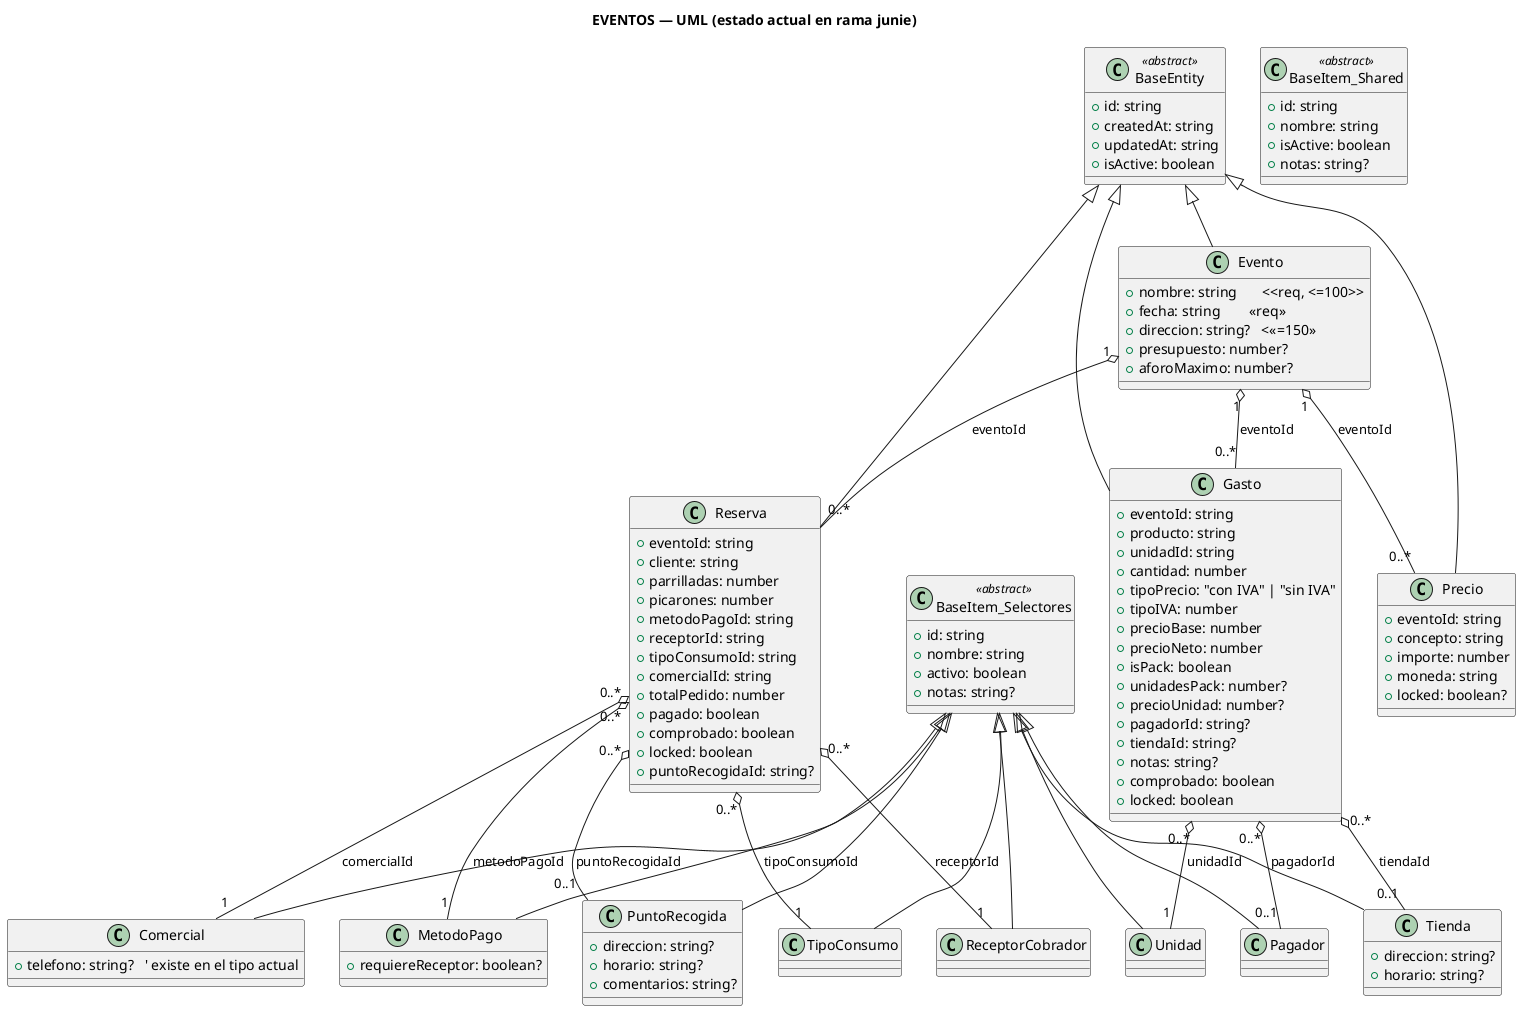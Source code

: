 @startuml
title EVENTOS — UML (estado actual en rama junie)

' ========= Bases =========
class BaseEntity <<abstract>> {
  +id: string
  +createdAt: string
  +updatedAt: string
  +isActive: boolean
}

' OJO: hay dos variantes de BaseItem en el repo (ver notas)
class BaseItem_Selectores <<abstract>> {
  +id: string
  +nombre: string
  +activo: boolean
  +notas: string?
}

class BaseItem_Shared <<abstract>> {
  +id: string
  +nombre: string
  +isActive: boolean
  +notas: string?
}

' ========= Core =========
class Evento {
  +nombre: string       <<req, <=100>>
  +fecha: string        <<req>>
  +direccion: string?   <<<=150>>
  +presupuesto: number?
  +aforoMaximo: number?
}

class Reserva {
  +eventoId: string
  +cliente: string
  +parrilladas: number
  +picarones: number
  +metodoPagoId: string
  +receptorId: string
  +tipoConsumoId: string
  +comercialId: string
  +totalPedido: number
  +pagado: boolean
  +comprobado: boolean
  +locked: boolean
  +puntoRecogidaId: string?
}

class Gasto {
  +eventoId: string
  +producto: string
  +unidadId: string
  +cantidad: number
  +tipoPrecio: "con IVA" | "sin IVA"
  +tipoIVA: number
  +precioBase: number
  +precioNeto: number
  +isPack: boolean
  +unidadesPack: number?
  +precioUnidad: number?
  +pagadorId: string?
  +tiendaId: string?
  +notas: string?
  +comprobado: boolean
  +locked: boolean
}

class Precio {
  +eventoId: string
  +concepto: string
  +importe: number
  +moneda: string
  +locked: boolean?
}

' ========= Selectores =========
class Comercial {
  +telefono: string?   ' existe en el tipo actual
}
class MetodoPago {
  +requiereReceptor: boolean?
}
class Pagador
class Tienda {
  +direccion: string?
  +horario: string?
}
class Unidad
class TipoConsumo
class ReceptorCobrador
class PuntoRecogida {
  +direccion: string?
  +horario: string?
  +comentarios: string?
}

' Inheritances
BaseEntity <|-- Evento
BaseEntity <|-- Reserva
BaseEntity <|-- Gasto
BaseEntity <|-- Precio

BaseItem_Selectores <|-- Comercial
BaseItem_Selectores <|-- MetodoPago
BaseItem_Selectores <|-- Pagador
BaseItem_Selectores <|-- Tienda
BaseItem_Selectores <|-- Unidad
BaseItem_Selectores <|-- TipoConsumo
BaseItem_Selectores <|-- ReceptorCobrador
BaseItem_Selectores <|-- PuntoRecogida

' ========= Relaciones =========
Evento "1" o-- "0..*" Reserva : eventoId
Evento "1" o-- "0..*" Gasto   : eventoId
Evento "1" o-- "0..*" Precio  : eventoId

Reserva "0..*" o-- "1" MetodoPago       : metodoPagoId
Reserva "0..*" o-- "1" ReceptorCobrador : receptorId
Reserva "0..*" o-- "1" TipoConsumo      : tipoConsumoId
Reserva "0..*" o-- "1" Comercial        : comercialId
Reserva "0..*" o-- "0..1" PuntoRecogida : puntoRecogidaId

Gasto "0..*" o-- "1" Unidad  : unidadId
Gasto "0..*" o-- "0..1" Tienda  : tiendaId
Gasto "0..*" o-- "0..1" Pagador : pagadorId
@enduml
